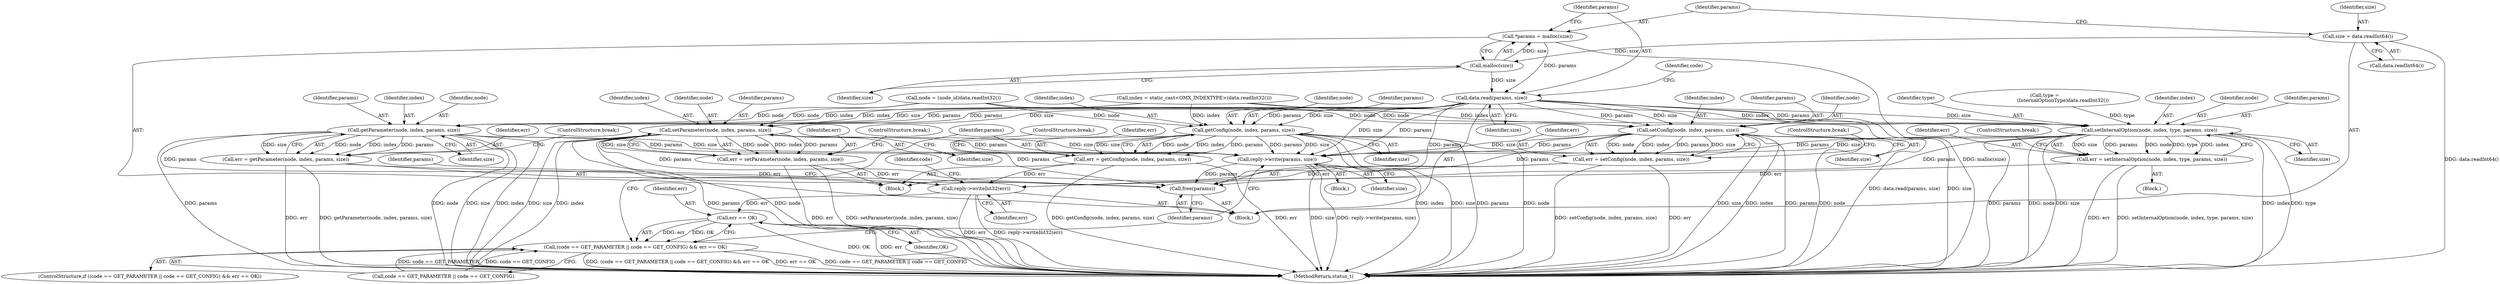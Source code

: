 digraph "0_Android_1171e7c047bf79e7c93342bb6a812c9edd86aa84@API" {
"1000301" [label="(Call,data.read(params, size))"];
"1000297" [label="(Call,*params = malloc(size))"];
"1000299" [label="(Call,malloc(size))"];
"1000293" [label="(Call,size = data.readInt64())"];
"1000311" [label="(Call,getParameter(node, index, params, size))"];
"1000309" [label="(Call,err = getParameter(node, index, params, size))"];
"1000363" [label="(Call,reply->writeInt32(err))"];
"1000374" [label="(Call,err == OK)"];
"1000366" [label="(Call,(code == GET_PARAMETER || code == GET_CONFIG) && err == OK)"];
"1000378" [label="(Call,reply->write(params, size))"];
"1000381" [label="(Call,free(params))"];
"1000320" [label="(Call,setParameter(node, index, params, size))"];
"1000318" [label="(Call,err = setParameter(node, index, params, size))"];
"1000329" [label="(Call,getConfig(node, index, params, size))"];
"1000327" [label="(Call,err = getConfig(node, index, params, size))"];
"1000338" [label="(Call,setConfig(node, index, params, size))"];
"1000336" [label="(Call,err = setConfig(node, index, params, size))"];
"1000354" [label="(Call,setInternalOption(node, index, type, params, size))"];
"1000352" [label="(Call,err = setInternalOption(node, index, type, params, size))"];
"1000342" [label="(Identifier,size)"];
"1000343" [label="(ControlStructure,break;)"];
"1000311" [label="(Call,getParameter(node, index, params, size))"];
"1000330" [label="(Identifier,node)"];
"1000332" [label="(Identifier,params)"];
"1000340" [label="(Identifier,index)"];
"1000369" [label="(Identifier,code)"];
"1000333" [label="(Identifier,size)"];
"1000320" [label="(Call,setParameter(node, index, params, size))"];
"1000307" [label="(Block,)"];
"1000336" [label="(Call,err = setConfig(node, index, params, size))"];
"1000364" [label="(Identifier,err)"];
"1001056" [label="(MethodReturn,status_t)"];
"1000352" [label="(Call,err = setInternalOption(node, index, type, params, size))"];
"1000281" [label="(Call,node = (node_id)data.readInt32())"];
"1000331" [label="(Identifier,index)"];
"1000275" [label="(Block,)"];
"1000299" [label="(Call,malloc(size))"];
"1000294" [label="(Identifier,size)"];
"1000327" [label="(Call,err = getConfig(node, index, params, size))"];
"1000374" [label="(Call,err == OK)"];
"1000306" [label="(Identifier,code)"];
"1000303" [label="(Identifier,size)"];
"1000324" [label="(Identifier,size)"];
"1000322" [label="(Identifier,index)"];
"1000325" [label="(ControlStructure,break;)"];
"1000297" [label="(Call,*params = malloc(size))"];
"1000357" [label="(Identifier,type)"];
"1000338" [label="(Call,setConfig(node, index, params, size))"];
"1000347" [label="(Call,type =\n                        (InternalOptionType)data.readInt32())"];
"1000328" [label="(Identifier,err)"];
"1000315" [label="(Identifier,size)"];
"1000345" [label="(Block,)"];
"1000302" [label="(Identifier,params)"];
"1000354" [label="(Call,setInternalOption(node, index, type, params, size))"];
"1000318" [label="(Call,err = setParameter(node, index, params, size))"];
"1000356" [label="(Identifier,index)"];
"1000293" [label="(Call,size = data.readInt64())"];
"1000375" [label="(Identifier,err)"];
"1000359" [label="(Identifier,size)"];
"1000287" [label="(Call,index = static_cast<OMX_INDEXTYPE>(data.readInt32()))"];
"1000360" [label="(ControlStructure,break;)"];
"1000301" [label="(Call,data.read(params, size))"];
"1000314" [label="(Identifier,params)"];
"1000300" [label="(Identifier,size)"];
"1000363" [label="(Call,reply->writeInt32(err))"];
"1000309" [label="(Call,err = getParameter(node, index, params, size))"];
"1000355" [label="(Identifier,node)"];
"1000321" [label="(Identifier,node)"];
"1000319" [label="(Identifier,err)"];
"1000313" [label="(Identifier,index)"];
"1000365" [label="(ControlStructure,if ((code == GET_PARAMETER || code == GET_CONFIG) && err == OK))"];
"1000367" [label="(Call,code == GET_PARAMETER || code == GET_CONFIG)"];
"1000382" [label="(Identifier,params)"];
"1000379" [label="(Identifier,params)"];
"1000377" [label="(Block,)"];
"1000381" [label="(Call,free(params))"];
"1000334" [label="(ControlStructure,break;)"];
"1000376" [label="(Identifier,OK)"];
"1000378" [label="(Call,reply->write(params, size))"];
"1000295" [label="(Call,data.readInt64())"];
"1000366" [label="(Call,(code == GET_PARAMETER || code == GET_CONFIG) && err == OK)"];
"1000323" [label="(Identifier,params)"];
"1000316" [label="(ControlStructure,break;)"];
"1000380" [label="(Identifier,size)"];
"1000341" [label="(Identifier,params)"];
"1000353" [label="(Identifier,err)"];
"1000312" [label="(Identifier,node)"];
"1000310" [label="(Identifier,err)"];
"1000329" [label="(Call,getConfig(node, index, params, size))"];
"1000384" [label="(Identifier,params)"];
"1000337" [label="(Identifier,err)"];
"1000298" [label="(Identifier,params)"];
"1000339" [label="(Identifier,node)"];
"1000358" [label="(Identifier,params)"];
"1000301" -> "1000275"  [label="AST: "];
"1000301" -> "1000303"  [label="CFG: "];
"1000302" -> "1000301"  [label="AST: "];
"1000303" -> "1000301"  [label="AST: "];
"1000306" -> "1000301"  [label="CFG: "];
"1000301" -> "1001056"  [label="DDG: size"];
"1000301" -> "1001056"  [label="DDG: data.read(params, size)"];
"1000297" -> "1000301"  [label="DDG: params"];
"1000299" -> "1000301"  [label="DDG: size"];
"1000301" -> "1000311"  [label="DDG: params"];
"1000301" -> "1000311"  [label="DDG: size"];
"1000301" -> "1000320"  [label="DDG: params"];
"1000301" -> "1000320"  [label="DDG: size"];
"1000301" -> "1000329"  [label="DDG: params"];
"1000301" -> "1000329"  [label="DDG: size"];
"1000301" -> "1000338"  [label="DDG: params"];
"1000301" -> "1000338"  [label="DDG: size"];
"1000301" -> "1000354"  [label="DDG: params"];
"1000301" -> "1000354"  [label="DDG: size"];
"1000301" -> "1000378"  [label="DDG: params"];
"1000301" -> "1000378"  [label="DDG: size"];
"1000301" -> "1000381"  [label="DDG: params"];
"1000297" -> "1000275"  [label="AST: "];
"1000297" -> "1000299"  [label="CFG: "];
"1000298" -> "1000297"  [label="AST: "];
"1000299" -> "1000297"  [label="AST: "];
"1000302" -> "1000297"  [label="CFG: "];
"1000297" -> "1001056"  [label="DDG: malloc(size)"];
"1000299" -> "1000297"  [label="DDG: size"];
"1000299" -> "1000300"  [label="CFG: "];
"1000300" -> "1000299"  [label="AST: "];
"1000293" -> "1000299"  [label="DDG: size"];
"1000293" -> "1000275"  [label="AST: "];
"1000293" -> "1000295"  [label="CFG: "];
"1000294" -> "1000293"  [label="AST: "];
"1000295" -> "1000293"  [label="AST: "];
"1000298" -> "1000293"  [label="CFG: "];
"1000293" -> "1001056"  [label="DDG: data.readInt64()"];
"1000311" -> "1000309"  [label="AST: "];
"1000311" -> "1000315"  [label="CFG: "];
"1000312" -> "1000311"  [label="AST: "];
"1000313" -> "1000311"  [label="AST: "];
"1000314" -> "1000311"  [label="AST: "];
"1000315" -> "1000311"  [label="AST: "];
"1000309" -> "1000311"  [label="CFG: "];
"1000311" -> "1001056"  [label="DDG: node"];
"1000311" -> "1001056"  [label="DDG: size"];
"1000311" -> "1001056"  [label="DDG: index"];
"1000311" -> "1001056"  [label="DDG: params"];
"1000311" -> "1000309"  [label="DDG: node"];
"1000311" -> "1000309"  [label="DDG: index"];
"1000311" -> "1000309"  [label="DDG: params"];
"1000311" -> "1000309"  [label="DDG: size"];
"1000281" -> "1000311"  [label="DDG: node"];
"1000287" -> "1000311"  [label="DDG: index"];
"1000311" -> "1000378"  [label="DDG: params"];
"1000311" -> "1000378"  [label="DDG: size"];
"1000311" -> "1000381"  [label="DDG: params"];
"1000309" -> "1000307"  [label="AST: "];
"1000310" -> "1000309"  [label="AST: "];
"1000316" -> "1000309"  [label="CFG: "];
"1000309" -> "1001056"  [label="DDG: err"];
"1000309" -> "1001056"  [label="DDG: getParameter(node, index, params, size)"];
"1000309" -> "1000363"  [label="DDG: err"];
"1000363" -> "1000275"  [label="AST: "];
"1000363" -> "1000364"  [label="CFG: "];
"1000364" -> "1000363"  [label="AST: "];
"1000369" -> "1000363"  [label="CFG: "];
"1000363" -> "1001056"  [label="DDG: err"];
"1000363" -> "1001056"  [label="DDG: reply->writeInt32(err)"];
"1000318" -> "1000363"  [label="DDG: err"];
"1000352" -> "1000363"  [label="DDG: err"];
"1000327" -> "1000363"  [label="DDG: err"];
"1000336" -> "1000363"  [label="DDG: err"];
"1000363" -> "1000374"  [label="DDG: err"];
"1000374" -> "1000366"  [label="AST: "];
"1000374" -> "1000376"  [label="CFG: "];
"1000375" -> "1000374"  [label="AST: "];
"1000376" -> "1000374"  [label="AST: "];
"1000366" -> "1000374"  [label="CFG: "];
"1000374" -> "1001056"  [label="DDG: OK"];
"1000374" -> "1001056"  [label="DDG: err"];
"1000374" -> "1000366"  [label="DDG: err"];
"1000374" -> "1000366"  [label="DDG: OK"];
"1000366" -> "1000365"  [label="AST: "];
"1000366" -> "1000367"  [label="CFG: "];
"1000367" -> "1000366"  [label="AST: "];
"1000379" -> "1000366"  [label="CFG: "];
"1000382" -> "1000366"  [label="CFG: "];
"1000366" -> "1001056"  [label="DDG: code == GET_PARAMETER || code == GET_CONFIG"];
"1000366" -> "1001056"  [label="DDG: (code == GET_PARAMETER || code == GET_CONFIG) && err == OK"];
"1000366" -> "1001056"  [label="DDG: err == OK"];
"1000367" -> "1000366"  [label="DDG: code == GET_PARAMETER"];
"1000367" -> "1000366"  [label="DDG: code == GET_CONFIG"];
"1000378" -> "1000377"  [label="AST: "];
"1000378" -> "1000380"  [label="CFG: "];
"1000379" -> "1000378"  [label="AST: "];
"1000380" -> "1000378"  [label="AST: "];
"1000382" -> "1000378"  [label="CFG: "];
"1000378" -> "1001056"  [label="DDG: size"];
"1000378" -> "1001056"  [label="DDG: reply->write(params, size)"];
"1000329" -> "1000378"  [label="DDG: params"];
"1000329" -> "1000378"  [label="DDG: size"];
"1000354" -> "1000378"  [label="DDG: params"];
"1000354" -> "1000378"  [label="DDG: size"];
"1000320" -> "1000378"  [label="DDG: params"];
"1000320" -> "1000378"  [label="DDG: size"];
"1000338" -> "1000378"  [label="DDG: params"];
"1000338" -> "1000378"  [label="DDG: size"];
"1000378" -> "1000381"  [label="DDG: params"];
"1000381" -> "1000275"  [label="AST: "];
"1000381" -> "1000382"  [label="CFG: "];
"1000382" -> "1000381"  [label="AST: "];
"1000384" -> "1000381"  [label="CFG: "];
"1000329" -> "1000381"  [label="DDG: params"];
"1000354" -> "1000381"  [label="DDG: params"];
"1000320" -> "1000381"  [label="DDG: params"];
"1000338" -> "1000381"  [label="DDG: params"];
"1000320" -> "1000318"  [label="AST: "];
"1000320" -> "1000324"  [label="CFG: "];
"1000321" -> "1000320"  [label="AST: "];
"1000322" -> "1000320"  [label="AST: "];
"1000323" -> "1000320"  [label="AST: "];
"1000324" -> "1000320"  [label="AST: "];
"1000318" -> "1000320"  [label="CFG: "];
"1000320" -> "1001056"  [label="DDG: size"];
"1000320" -> "1001056"  [label="DDG: index"];
"1000320" -> "1001056"  [label="DDG: params"];
"1000320" -> "1001056"  [label="DDG: node"];
"1000320" -> "1000318"  [label="DDG: node"];
"1000320" -> "1000318"  [label="DDG: index"];
"1000320" -> "1000318"  [label="DDG: params"];
"1000320" -> "1000318"  [label="DDG: size"];
"1000281" -> "1000320"  [label="DDG: node"];
"1000287" -> "1000320"  [label="DDG: index"];
"1000318" -> "1000307"  [label="AST: "];
"1000319" -> "1000318"  [label="AST: "];
"1000325" -> "1000318"  [label="CFG: "];
"1000318" -> "1001056"  [label="DDG: err"];
"1000318" -> "1001056"  [label="DDG: setParameter(node, index, params, size)"];
"1000329" -> "1000327"  [label="AST: "];
"1000329" -> "1000333"  [label="CFG: "];
"1000330" -> "1000329"  [label="AST: "];
"1000331" -> "1000329"  [label="AST: "];
"1000332" -> "1000329"  [label="AST: "];
"1000333" -> "1000329"  [label="AST: "];
"1000327" -> "1000329"  [label="CFG: "];
"1000329" -> "1001056"  [label="DDG: index"];
"1000329" -> "1001056"  [label="DDG: size"];
"1000329" -> "1001056"  [label="DDG: params"];
"1000329" -> "1001056"  [label="DDG: node"];
"1000329" -> "1000327"  [label="DDG: node"];
"1000329" -> "1000327"  [label="DDG: index"];
"1000329" -> "1000327"  [label="DDG: params"];
"1000329" -> "1000327"  [label="DDG: size"];
"1000281" -> "1000329"  [label="DDG: node"];
"1000287" -> "1000329"  [label="DDG: index"];
"1000327" -> "1000307"  [label="AST: "];
"1000328" -> "1000327"  [label="AST: "];
"1000334" -> "1000327"  [label="CFG: "];
"1000327" -> "1001056"  [label="DDG: err"];
"1000327" -> "1001056"  [label="DDG: getConfig(node, index, params, size)"];
"1000338" -> "1000336"  [label="AST: "];
"1000338" -> "1000342"  [label="CFG: "];
"1000339" -> "1000338"  [label="AST: "];
"1000340" -> "1000338"  [label="AST: "];
"1000341" -> "1000338"  [label="AST: "];
"1000342" -> "1000338"  [label="AST: "];
"1000336" -> "1000338"  [label="CFG: "];
"1000338" -> "1001056"  [label="DDG: node"];
"1000338" -> "1001056"  [label="DDG: size"];
"1000338" -> "1001056"  [label="DDG: index"];
"1000338" -> "1001056"  [label="DDG: params"];
"1000338" -> "1000336"  [label="DDG: node"];
"1000338" -> "1000336"  [label="DDG: index"];
"1000338" -> "1000336"  [label="DDG: params"];
"1000338" -> "1000336"  [label="DDG: size"];
"1000281" -> "1000338"  [label="DDG: node"];
"1000287" -> "1000338"  [label="DDG: index"];
"1000336" -> "1000307"  [label="AST: "];
"1000337" -> "1000336"  [label="AST: "];
"1000343" -> "1000336"  [label="CFG: "];
"1000336" -> "1001056"  [label="DDG: setConfig(node, index, params, size)"];
"1000336" -> "1001056"  [label="DDG: err"];
"1000354" -> "1000352"  [label="AST: "];
"1000354" -> "1000359"  [label="CFG: "];
"1000355" -> "1000354"  [label="AST: "];
"1000356" -> "1000354"  [label="AST: "];
"1000357" -> "1000354"  [label="AST: "];
"1000358" -> "1000354"  [label="AST: "];
"1000359" -> "1000354"  [label="AST: "];
"1000352" -> "1000354"  [label="CFG: "];
"1000354" -> "1001056"  [label="DDG: index"];
"1000354" -> "1001056"  [label="DDG: type"];
"1000354" -> "1001056"  [label="DDG: params"];
"1000354" -> "1001056"  [label="DDG: node"];
"1000354" -> "1001056"  [label="DDG: size"];
"1000354" -> "1000352"  [label="DDG: size"];
"1000354" -> "1000352"  [label="DDG: params"];
"1000354" -> "1000352"  [label="DDG: node"];
"1000354" -> "1000352"  [label="DDG: type"];
"1000354" -> "1000352"  [label="DDG: index"];
"1000281" -> "1000354"  [label="DDG: node"];
"1000287" -> "1000354"  [label="DDG: index"];
"1000347" -> "1000354"  [label="DDG: type"];
"1000352" -> "1000345"  [label="AST: "];
"1000353" -> "1000352"  [label="AST: "];
"1000360" -> "1000352"  [label="CFG: "];
"1000352" -> "1001056"  [label="DDG: err"];
"1000352" -> "1001056"  [label="DDG: setInternalOption(node, index, type, params, size)"];
}
